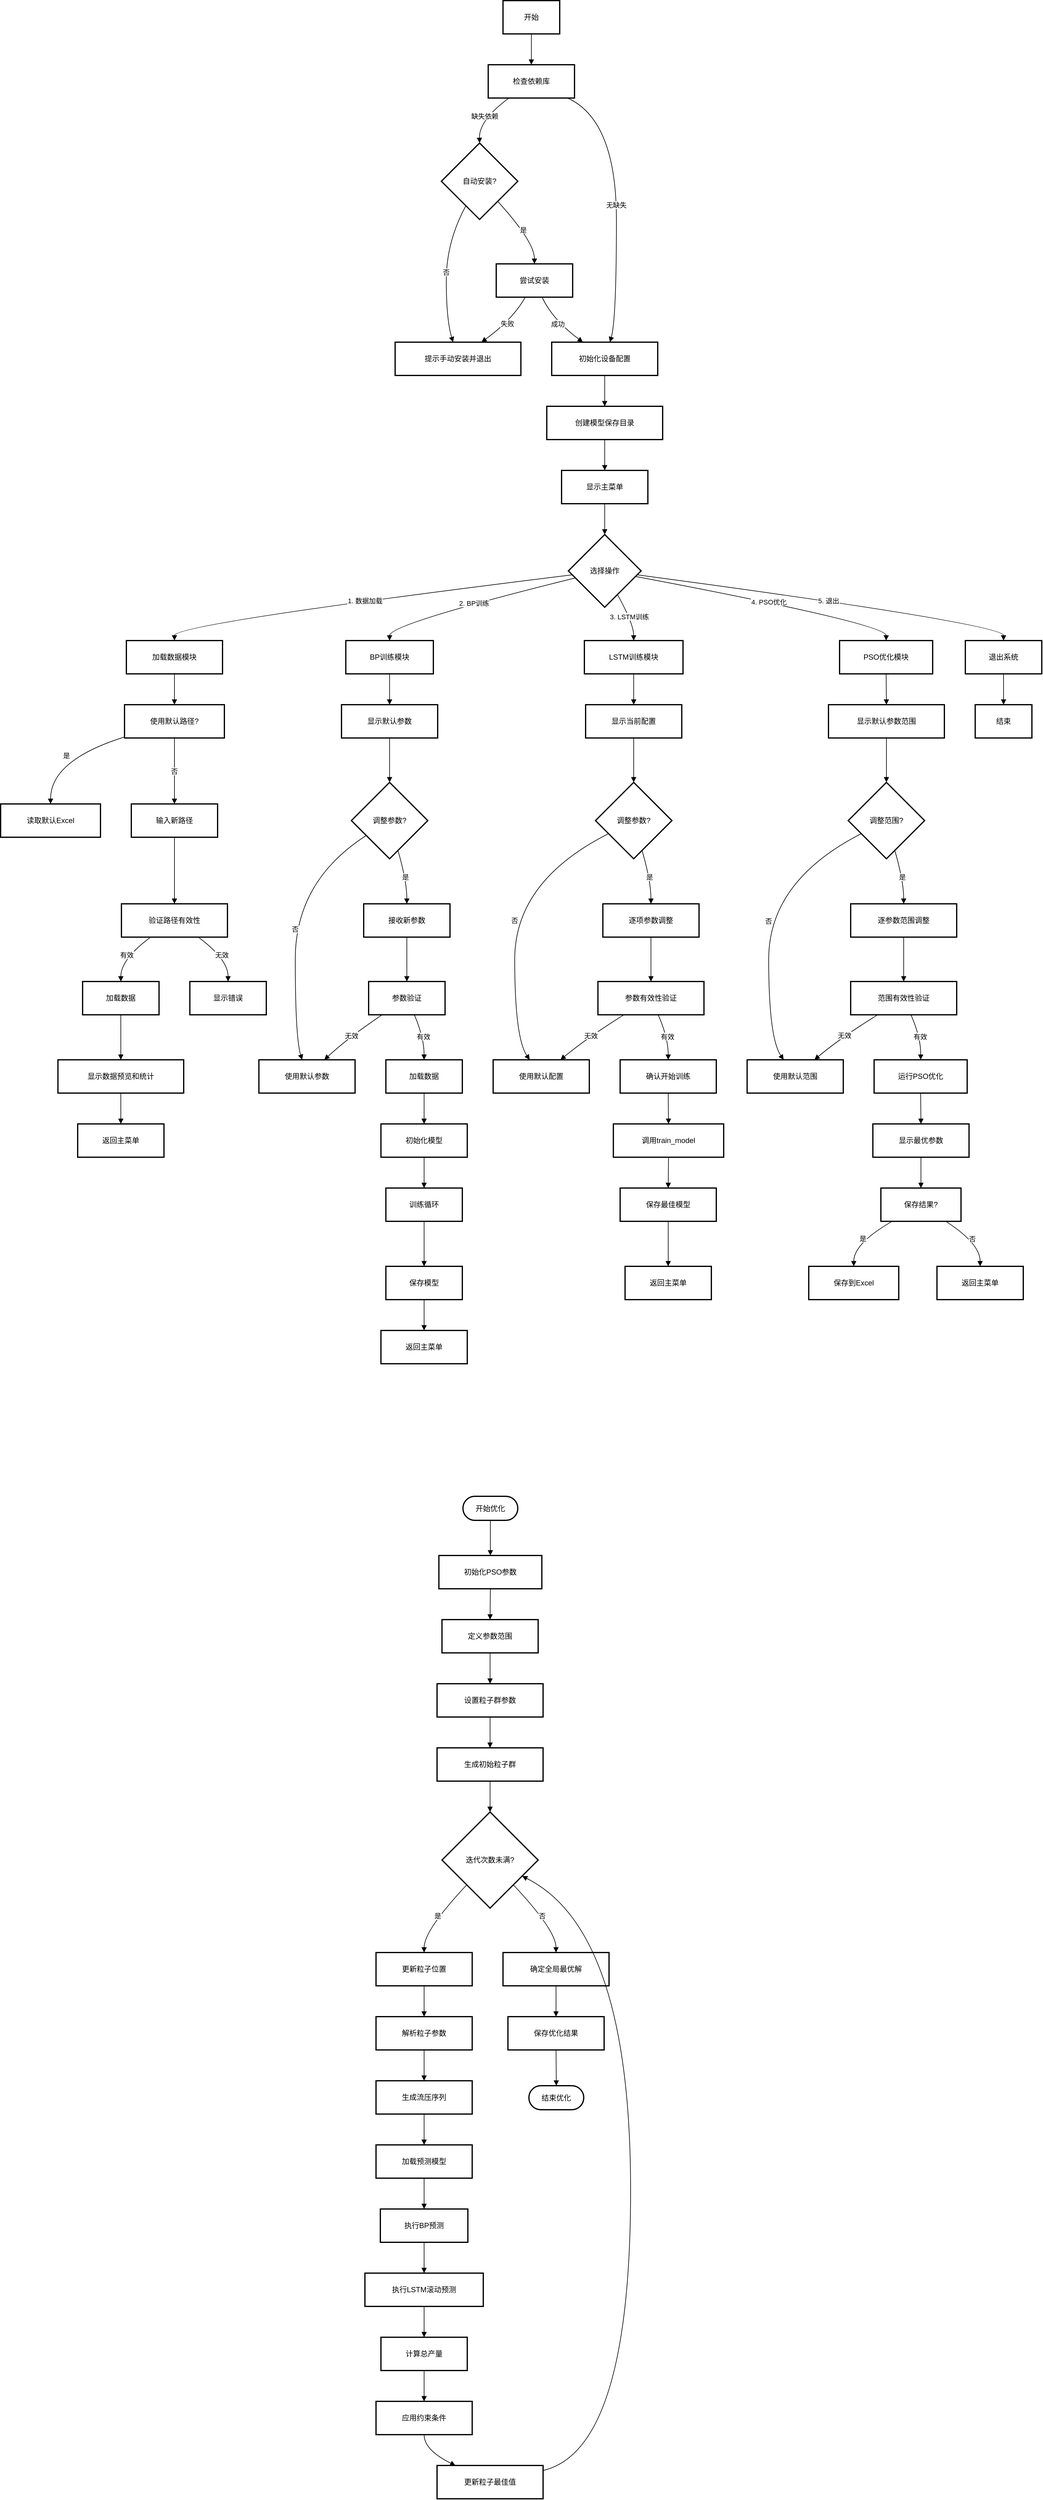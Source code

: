 <mxfile version="26.2.14">
  <diagram name="Page-1" id="OtciX9EST_gxZTKVZwVr">
    <mxGraphModel dx="2719" dy="1304" grid="1" gridSize="10" guides="1" tooltips="1" connect="1" arrows="1" fold="1" page="1" pageScale="1" pageWidth="827" pageHeight="1169" math="0" shadow="0">
      <root>
        <mxCell id="0" />
        <mxCell id="1" parent="0" />
        <mxCell id="njphzuGPGMFV0OTPNxyu-111" value="" style="group" parent="1" vertex="1" connectable="0">
          <mxGeometry x="-431" y="40" width="1689" height="2211" as="geometry" />
        </mxCell>
        <mxCell id="njphzuGPGMFV0OTPNxyu-3" value="开始" style="whiteSpace=wrap;strokeWidth=2;" parent="njphzuGPGMFV0OTPNxyu-111" vertex="1">
          <mxGeometry x="815" width="92" height="54" as="geometry" />
        </mxCell>
        <mxCell id="njphzuGPGMFV0OTPNxyu-4" value="检查依赖库" style="whiteSpace=wrap;strokeWidth=2;" parent="njphzuGPGMFV0OTPNxyu-111" vertex="1">
          <mxGeometry x="791" y="104" width="140" height="54" as="geometry" />
        </mxCell>
        <mxCell id="njphzuGPGMFV0OTPNxyu-5" value="自动安装?" style="rhombus;strokeWidth=2;whiteSpace=wrap;" parent="njphzuGPGMFV0OTPNxyu-111" vertex="1">
          <mxGeometry x="715" y="231" width="124" height="124" as="geometry" />
        </mxCell>
        <mxCell id="njphzuGPGMFV0OTPNxyu-6" value="尝试安装" style="whiteSpace=wrap;strokeWidth=2;" parent="njphzuGPGMFV0OTPNxyu-111" vertex="1">
          <mxGeometry x="804" y="427" width="124" height="54" as="geometry" />
        </mxCell>
        <mxCell id="njphzuGPGMFV0OTPNxyu-7" value="提示手动安装并退出" style="whiteSpace=wrap;strokeWidth=2;" parent="njphzuGPGMFV0OTPNxyu-111" vertex="1">
          <mxGeometry x="640" y="554" width="204" height="54" as="geometry" />
        </mxCell>
        <mxCell id="njphzuGPGMFV0OTPNxyu-8" value="初始化设备配置" style="whiteSpace=wrap;strokeWidth=2;" parent="njphzuGPGMFV0OTPNxyu-111" vertex="1">
          <mxGeometry x="894" y="554" width="172" height="54" as="geometry" />
        </mxCell>
        <mxCell id="njphzuGPGMFV0OTPNxyu-9" value="创建模型保存目录" style="whiteSpace=wrap;strokeWidth=2;" parent="njphzuGPGMFV0OTPNxyu-111" vertex="1">
          <mxGeometry x="886" y="658" width="188" height="54" as="geometry" />
        </mxCell>
        <mxCell id="njphzuGPGMFV0OTPNxyu-10" value="显示主菜单" style="whiteSpace=wrap;strokeWidth=2;" parent="njphzuGPGMFV0OTPNxyu-111" vertex="1">
          <mxGeometry x="910" y="762" width="140" height="54" as="geometry" />
        </mxCell>
        <mxCell id="njphzuGPGMFV0OTPNxyu-11" value="选择操作" style="rhombus;strokeWidth=2;whiteSpace=wrap;" parent="njphzuGPGMFV0OTPNxyu-111" vertex="1">
          <mxGeometry x="921" y="866" width="118" height="118" as="geometry" />
        </mxCell>
        <mxCell id="njphzuGPGMFV0OTPNxyu-12" value="加载数据模块" style="whiteSpace=wrap;strokeWidth=2;" parent="njphzuGPGMFV0OTPNxyu-111" vertex="1">
          <mxGeometry x="204" y="1038" width="156" height="54" as="geometry" />
        </mxCell>
        <mxCell id="njphzuGPGMFV0OTPNxyu-13" value="使用默认路径?" style="whiteSpace=wrap;strokeWidth=2;" parent="njphzuGPGMFV0OTPNxyu-111" vertex="1">
          <mxGeometry x="201" y="1142" width="162" height="54" as="geometry" />
        </mxCell>
        <mxCell id="njphzuGPGMFV0OTPNxyu-14" value="读取默认Excel" style="whiteSpace=wrap;strokeWidth=2;" parent="njphzuGPGMFV0OTPNxyu-111" vertex="1">
          <mxGeometry y="1303" width="162" height="54" as="geometry" />
        </mxCell>
        <mxCell id="njphzuGPGMFV0OTPNxyu-15" value="输入新路径" style="whiteSpace=wrap;strokeWidth=2;" parent="njphzuGPGMFV0OTPNxyu-111" vertex="1">
          <mxGeometry x="212" y="1303" width="140" height="54" as="geometry" />
        </mxCell>
        <mxCell id="njphzuGPGMFV0OTPNxyu-16" value="验证路径有效性" style="whiteSpace=wrap;strokeWidth=2;" parent="njphzuGPGMFV0OTPNxyu-111" vertex="1">
          <mxGeometry x="196" y="1465" width="172" height="54" as="geometry" />
        </mxCell>
        <mxCell id="njphzuGPGMFV0OTPNxyu-17" value="加载数据" style="whiteSpace=wrap;strokeWidth=2;" parent="njphzuGPGMFV0OTPNxyu-111" vertex="1">
          <mxGeometry x="133" y="1591" width="124" height="54" as="geometry" />
        </mxCell>
        <mxCell id="njphzuGPGMFV0OTPNxyu-18" value="显示错误" style="whiteSpace=wrap;strokeWidth=2;" parent="njphzuGPGMFV0OTPNxyu-111" vertex="1">
          <mxGeometry x="307" y="1591" width="124" height="54" as="geometry" />
        </mxCell>
        <mxCell id="njphzuGPGMFV0OTPNxyu-19" value="显示数据预览和统计" style="whiteSpace=wrap;strokeWidth=2;" parent="njphzuGPGMFV0OTPNxyu-111" vertex="1">
          <mxGeometry x="93" y="1718" width="204" height="54" as="geometry" />
        </mxCell>
        <mxCell id="njphzuGPGMFV0OTPNxyu-20" value="返回主菜单" style="whiteSpace=wrap;strokeWidth=2;" parent="njphzuGPGMFV0OTPNxyu-111" vertex="1">
          <mxGeometry x="125" y="1822" width="140" height="54" as="geometry" />
        </mxCell>
        <mxCell id="njphzuGPGMFV0OTPNxyu-21" value="BP训练模块" style="whiteSpace=wrap;strokeWidth=2;" parent="njphzuGPGMFV0OTPNxyu-111" vertex="1">
          <mxGeometry x="560" y="1038" width="142" height="54" as="geometry" />
        </mxCell>
        <mxCell id="njphzuGPGMFV0OTPNxyu-22" value="显示默认参数" style="whiteSpace=wrap;strokeWidth=2;" parent="njphzuGPGMFV0OTPNxyu-111" vertex="1">
          <mxGeometry x="553" y="1142" width="156" height="54" as="geometry" />
        </mxCell>
        <mxCell id="njphzuGPGMFV0OTPNxyu-23" value="调整参数?" style="rhombus;strokeWidth=2;whiteSpace=wrap;" parent="njphzuGPGMFV0OTPNxyu-111" vertex="1">
          <mxGeometry x="569" y="1268" width="124" height="124" as="geometry" />
        </mxCell>
        <mxCell id="njphzuGPGMFV0OTPNxyu-24" value="接收新参数" style="whiteSpace=wrap;strokeWidth=2;" parent="njphzuGPGMFV0OTPNxyu-111" vertex="1">
          <mxGeometry x="589" y="1465" width="140" height="54" as="geometry" />
        </mxCell>
        <mxCell id="njphzuGPGMFV0OTPNxyu-25" value="使用默认参数" style="whiteSpace=wrap;strokeWidth=2;" parent="njphzuGPGMFV0OTPNxyu-111" vertex="1">
          <mxGeometry x="419" y="1718" width="156" height="54" as="geometry" />
        </mxCell>
        <mxCell id="njphzuGPGMFV0OTPNxyu-26" value="参数验证" style="whiteSpace=wrap;strokeWidth=2;" parent="njphzuGPGMFV0OTPNxyu-111" vertex="1">
          <mxGeometry x="597" y="1591" width="124" height="54" as="geometry" />
        </mxCell>
        <mxCell id="njphzuGPGMFV0OTPNxyu-27" value="加载数据" style="whiteSpace=wrap;strokeWidth=2;" parent="njphzuGPGMFV0OTPNxyu-111" vertex="1">
          <mxGeometry x="625" y="1718" width="124" height="54" as="geometry" />
        </mxCell>
        <mxCell id="njphzuGPGMFV0OTPNxyu-28" value="初始化模型" style="whiteSpace=wrap;strokeWidth=2;" parent="njphzuGPGMFV0OTPNxyu-111" vertex="1">
          <mxGeometry x="617" y="1822" width="140" height="54" as="geometry" />
        </mxCell>
        <mxCell id="njphzuGPGMFV0OTPNxyu-29" value="训练循环" style="whiteSpace=wrap;strokeWidth=2;" parent="njphzuGPGMFV0OTPNxyu-111" vertex="1">
          <mxGeometry x="625" y="1926" width="124" height="54" as="geometry" />
        </mxCell>
        <mxCell id="njphzuGPGMFV0OTPNxyu-30" value="保存模型" style="whiteSpace=wrap;strokeWidth=2;" parent="njphzuGPGMFV0OTPNxyu-111" vertex="1">
          <mxGeometry x="625" y="2053" width="124" height="54" as="geometry" />
        </mxCell>
        <mxCell id="njphzuGPGMFV0OTPNxyu-31" value="返回主菜单" style="whiteSpace=wrap;strokeWidth=2;" parent="njphzuGPGMFV0OTPNxyu-111" vertex="1">
          <mxGeometry x="617" y="2157" width="140" height="54" as="geometry" />
        </mxCell>
        <mxCell id="njphzuGPGMFV0OTPNxyu-32" value="LSTM训练模块" style="whiteSpace=wrap;strokeWidth=2;" parent="njphzuGPGMFV0OTPNxyu-111" vertex="1">
          <mxGeometry x="947" y="1038" width="160" height="54" as="geometry" />
        </mxCell>
        <mxCell id="njphzuGPGMFV0OTPNxyu-33" value="显示当前配置" style="whiteSpace=wrap;strokeWidth=2;" parent="njphzuGPGMFV0OTPNxyu-111" vertex="1">
          <mxGeometry x="949" y="1142" width="156" height="54" as="geometry" />
        </mxCell>
        <mxCell id="njphzuGPGMFV0OTPNxyu-34" value="调整参数?" style="rhombus;strokeWidth=2;whiteSpace=wrap;" parent="njphzuGPGMFV0OTPNxyu-111" vertex="1">
          <mxGeometry x="965" y="1268" width="124" height="124" as="geometry" />
        </mxCell>
        <mxCell id="njphzuGPGMFV0OTPNxyu-35" value="逐项参数调整" style="whiteSpace=wrap;strokeWidth=2;" parent="njphzuGPGMFV0OTPNxyu-111" vertex="1">
          <mxGeometry x="977" y="1465" width="156" height="54" as="geometry" />
        </mxCell>
        <mxCell id="njphzuGPGMFV0OTPNxyu-36" value="使用默认配置" style="whiteSpace=wrap;strokeWidth=2;" parent="njphzuGPGMFV0OTPNxyu-111" vertex="1">
          <mxGeometry x="799" y="1718" width="156" height="54" as="geometry" />
        </mxCell>
        <mxCell id="njphzuGPGMFV0OTPNxyu-37" value="参数有效性验证" style="whiteSpace=wrap;strokeWidth=2;" parent="njphzuGPGMFV0OTPNxyu-111" vertex="1">
          <mxGeometry x="969" y="1591" width="172" height="54" as="geometry" />
        </mxCell>
        <mxCell id="njphzuGPGMFV0OTPNxyu-38" value="确认开始训练" style="whiteSpace=wrap;strokeWidth=2;" parent="njphzuGPGMFV0OTPNxyu-111" vertex="1">
          <mxGeometry x="1005" y="1718" width="156" height="54" as="geometry" />
        </mxCell>
        <mxCell id="njphzuGPGMFV0OTPNxyu-39" value="调用train_model" style="whiteSpace=wrap;strokeWidth=2;" parent="njphzuGPGMFV0OTPNxyu-111" vertex="1">
          <mxGeometry x="994" y="1822" width="179" height="54" as="geometry" />
        </mxCell>
        <mxCell id="njphzuGPGMFV0OTPNxyu-40" value="保存最佳模型" style="whiteSpace=wrap;strokeWidth=2;" parent="njphzuGPGMFV0OTPNxyu-111" vertex="1">
          <mxGeometry x="1005" y="1926" width="156" height="54" as="geometry" />
        </mxCell>
        <mxCell id="njphzuGPGMFV0OTPNxyu-41" value="返回主菜单" style="whiteSpace=wrap;strokeWidth=2;" parent="njphzuGPGMFV0OTPNxyu-111" vertex="1">
          <mxGeometry x="1013" y="2053" width="140" height="54" as="geometry" />
        </mxCell>
        <mxCell id="njphzuGPGMFV0OTPNxyu-42" value="PSO优化模块" style="whiteSpace=wrap;strokeWidth=2;" parent="njphzuGPGMFV0OTPNxyu-111" vertex="1">
          <mxGeometry x="1361" y="1038" width="151" height="54" as="geometry" />
        </mxCell>
        <mxCell id="njphzuGPGMFV0OTPNxyu-43" value="显示默认参数范围" style="whiteSpace=wrap;strokeWidth=2;" parent="njphzuGPGMFV0OTPNxyu-111" vertex="1">
          <mxGeometry x="1343" y="1142" width="188" height="54" as="geometry" />
        </mxCell>
        <mxCell id="njphzuGPGMFV0OTPNxyu-44" value="调整范围?" style="rhombus;strokeWidth=2;whiteSpace=wrap;" parent="njphzuGPGMFV0OTPNxyu-111" vertex="1">
          <mxGeometry x="1375" y="1268" width="124" height="124" as="geometry" />
        </mxCell>
        <mxCell id="njphzuGPGMFV0OTPNxyu-45" value="逐参数范围调整" style="whiteSpace=wrap;strokeWidth=2;" parent="njphzuGPGMFV0OTPNxyu-111" vertex="1">
          <mxGeometry x="1379" y="1465" width="172" height="54" as="geometry" />
        </mxCell>
        <mxCell id="njphzuGPGMFV0OTPNxyu-46" value="使用默认范围" style="whiteSpace=wrap;strokeWidth=2;" parent="njphzuGPGMFV0OTPNxyu-111" vertex="1">
          <mxGeometry x="1211" y="1718" width="156" height="54" as="geometry" />
        </mxCell>
        <mxCell id="njphzuGPGMFV0OTPNxyu-47" value="范围有效性验证" style="whiteSpace=wrap;strokeWidth=2;" parent="njphzuGPGMFV0OTPNxyu-111" vertex="1">
          <mxGeometry x="1379" y="1591" width="172" height="54" as="geometry" />
        </mxCell>
        <mxCell id="njphzuGPGMFV0OTPNxyu-48" value="运行PSO优化" style="whiteSpace=wrap;strokeWidth=2;" parent="njphzuGPGMFV0OTPNxyu-111" vertex="1">
          <mxGeometry x="1417" y="1718" width="151" height="54" as="geometry" />
        </mxCell>
        <mxCell id="njphzuGPGMFV0OTPNxyu-49" value="显示最优参数" style="whiteSpace=wrap;strokeWidth=2;" parent="njphzuGPGMFV0OTPNxyu-111" vertex="1">
          <mxGeometry x="1415" y="1822" width="156" height="54" as="geometry" />
        </mxCell>
        <mxCell id="njphzuGPGMFV0OTPNxyu-50" value="保存结果?" style="whiteSpace=wrap;strokeWidth=2;" parent="njphzuGPGMFV0OTPNxyu-111" vertex="1">
          <mxGeometry x="1428" y="1926" width="130" height="54" as="geometry" />
        </mxCell>
        <mxCell id="njphzuGPGMFV0OTPNxyu-51" value="保存到Excel" style="whiteSpace=wrap;strokeWidth=2;" parent="njphzuGPGMFV0OTPNxyu-111" vertex="1">
          <mxGeometry x="1311" y="2053" width="146" height="54" as="geometry" />
        </mxCell>
        <mxCell id="njphzuGPGMFV0OTPNxyu-52" value="返回主菜单" style="whiteSpace=wrap;strokeWidth=2;" parent="njphzuGPGMFV0OTPNxyu-111" vertex="1">
          <mxGeometry x="1519" y="2053" width="140" height="54" as="geometry" />
        </mxCell>
        <mxCell id="njphzuGPGMFV0OTPNxyu-53" value="退出系统" style="whiteSpace=wrap;strokeWidth=2;" parent="njphzuGPGMFV0OTPNxyu-111" vertex="1">
          <mxGeometry x="1565" y="1038" width="124" height="54" as="geometry" />
        </mxCell>
        <mxCell id="njphzuGPGMFV0OTPNxyu-54" value="结束" style="whiteSpace=wrap;strokeWidth=2;" parent="njphzuGPGMFV0OTPNxyu-111" vertex="1">
          <mxGeometry x="1581" y="1142" width="92" height="54" as="geometry" />
        </mxCell>
        <mxCell id="njphzuGPGMFV0OTPNxyu-55" value="" style="curved=1;startArrow=none;endArrow=block;exitX=0.5;exitY=1;entryX=0.5;entryY=0;rounded=0;" parent="njphzuGPGMFV0OTPNxyu-111" source="njphzuGPGMFV0OTPNxyu-3" target="njphzuGPGMFV0OTPNxyu-4" edge="1">
          <mxGeometry relative="1" as="geometry">
            <Array as="points" />
          </mxGeometry>
        </mxCell>
        <mxCell id="njphzuGPGMFV0OTPNxyu-56" value="缺失依赖" style="curved=1;startArrow=none;endArrow=block;exitX=0.24;exitY=1;entryX=0.5;entryY=0;rounded=0;" parent="njphzuGPGMFV0OTPNxyu-111" source="njphzuGPGMFV0OTPNxyu-4" target="njphzuGPGMFV0OTPNxyu-5" edge="1">
          <mxGeometry relative="1" as="geometry">
            <Array as="points">
              <mxPoint x="776" y="194" />
            </Array>
          </mxGeometry>
        </mxCell>
        <mxCell id="njphzuGPGMFV0OTPNxyu-57" value="是" style="curved=1;startArrow=none;endArrow=block;exitX=0.95;exitY=1;entryX=0.5;entryY=0;rounded=0;" parent="njphzuGPGMFV0OTPNxyu-111" source="njphzuGPGMFV0OTPNxyu-5" target="njphzuGPGMFV0OTPNxyu-6" edge="1">
          <mxGeometry relative="1" as="geometry">
            <Array as="points">
              <mxPoint x="866" y="391" />
            </Array>
          </mxGeometry>
        </mxCell>
        <mxCell id="njphzuGPGMFV0OTPNxyu-58" value="否" style="curved=1;startArrow=none;endArrow=block;exitX=0.22;exitY=1;entryX=0.46;entryY=-0.01;rounded=0;" parent="njphzuGPGMFV0OTPNxyu-111" source="njphzuGPGMFV0OTPNxyu-5" target="njphzuGPGMFV0OTPNxyu-7" edge="1">
          <mxGeometry relative="1" as="geometry">
            <Array as="points">
              <mxPoint x="723" y="391" />
              <mxPoint x="723" y="517" />
            </Array>
          </mxGeometry>
        </mxCell>
        <mxCell id="njphzuGPGMFV0OTPNxyu-59" value="成功" style="curved=1;startArrow=none;endArrow=block;exitX=0.6;exitY=1;entryX=0.29;entryY=-0.01;rounded=0;" parent="njphzuGPGMFV0OTPNxyu-111" source="njphzuGPGMFV0OTPNxyu-6" target="njphzuGPGMFV0OTPNxyu-8" edge="1">
          <mxGeometry relative="1" as="geometry">
            <Array as="points">
              <mxPoint x="895" y="517" />
            </Array>
          </mxGeometry>
        </mxCell>
        <mxCell id="njphzuGPGMFV0OTPNxyu-60" value="失败" style="curved=1;startArrow=none;endArrow=block;exitX=0.38;exitY=1;entryX=0.69;entryY=-0.01;rounded=0;" parent="njphzuGPGMFV0OTPNxyu-111" source="njphzuGPGMFV0OTPNxyu-6" target="njphzuGPGMFV0OTPNxyu-7" edge="1">
          <mxGeometry relative="1" as="geometry">
            <Array as="points">
              <mxPoint x="831" y="517" />
            </Array>
          </mxGeometry>
        </mxCell>
        <mxCell id="njphzuGPGMFV0OTPNxyu-61" value="无缺失" style="curved=1;startArrow=none;endArrow=block;exitX=0.92;exitY=1;entryX=0.55;entryY=-0.01;rounded=0;" parent="njphzuGPGMFV0OTPNxyu-111" source="njphzuGPGMFV0OTPNxyu-4" target="njphzuGPGMFV0OTPNxyu-8" edge="1">
          <mxGeometry relative="1" as="geometry">
            <Array as="points">
              <mxPoint x="999" y="194" />
              <mxPoint x="999" y="517" />
            </Array>
          </mxGeometry>
        </mxCell>
        <mxCell id="njphzuGPGMFV0OTPNxyu-62" value="" style="curved=1;startArrow=none;endArrow=block;exitX=0.5;exitY=0.99;entryX=0.5;entryY=-0.01;rounded=0;" parent="njphzuGPGMFV0OTPNxyu-111" source="njphzuGPGMFV0OTPNxyu-8" target="njphzuGPGMFV0OTPNxyu-9" edge="1">
          <mxGeometry relative="1" as="geometry">
            <Array as="points" />
          </mxGeometry>
        </mxCell>
        <mxCell id="njphzuGPGMFV0OTPNxyu-63" value="" style="curved=1;startArrow=none;endArrow=block;exitX=0.5;exitY=0.99;entryX=0.5;entryY=-0.01;rounded=0;" parent="njphzuGPGMFV0OTPNxyu-111" source="njphzuGPGMFV0OTPNxyu-9" target="njphzuGPGMFV0OTPNxyu-10" edge="1">
          <mxGeometry relative="1" as="geometry">
            <Array as="points" />
          </mxGeometry>
        </mxCell>
        <mxCell id="njphzuGPGMFV0OTPNxyu-64" value="" style="curved=1;startArrow=none;endArrow=block;exitX=0.5;exitY=0.99;entryX=0.5;entryY=0;rounded=0;" parent="njphzuGPGMFV0OTPNxyu-111" source="njphzuGPGMFV0OTPNxyu-10" target="njphzuGPGMFV0OTPNxyu-11" edge="1">
          <mxGeometry relative="1" as="geometry">
            <Array as="points" />
          </mxGeometry>
        </mxCell>
        <mxCell id="njphzuGPGMFV0OTPNxyu-65" value="1. 数据加载" style="curved=1;startArrow=none;endArrow=block;exitX=0;exitY=0.56;entryX=0.5;entryY=-0.01;rounded=0;" parent="njphzuGPGMFV0OTPNxyu-111" source="njphzuGPGMFV0OTPNxyu-11" target="njphzuGPGMFV0OTPNxyu-12" edge="1">
          <mxGeometry relative="1" as="geometry">
            <Array as="points">
              <mxPoint x="282" y="1011" />
            </Array>
          </mxGeometry>
        </mxCell>
        <mxCell id="njphzuGPGMFV0OTPNxyu-66" value="" style="curved=1;startArrow=none;endArrow=block;exitX=0.5;exitY=0.99;entryX=0.5;entryY=-0.01;rounded=0;" parent="njphzuGPGMFV0OTPNxyu-111" source="njphzuGPGMFV0OTPNxyu-12" target="njphzuGPGMFV0OTPNxyu-13" edge="1">
          <mxGeometry relative="1" as="geometry">
            <Array as="points" />
          </mxGeometry>
        </mxCell>
        <mxCell id="njphzuGPGMFV0OTPNxyu-67" value="是" style="curved=1;startArrow=none;endArrow=block;exitX=0;exitY=0.97;entryX=0.5;entryY=0;rounded=0;" parent="njphzuGPGMFV0OTPNxyu-111" source="njphzuGPGMFV0OTPNxyu-13" target="njphzuGPGMFV0OTPNxyu-14" edge="1">
          <mxGeometry relative="1" as="geometry">
            <Array as="points">
              <mxPoint x="81" y="1232" />
            </Array>
          </mxGeometry>
        </mxCell>
        <mxCell id="njphzuGPGMFV0OTPNxyu-68" value="否" style="curved=1;startArrow=none;endArrow=block;exitX=0.5;exitY=0.99;entryX=0.5;entryY=0;rounded=0;" parent="njphzuGPGMFV0OTPNxyu-111" source="njphzuGPGMFV0OTPNxyu-13" target="njphzuGPGMFV0OTPNxyu-15" edge="1">
          <mxGeometry relative="1" as="geometry">
            <Array as="points" />
          </mxGeometry>
        </mxCell>
        <mxCell id="njphzuGPGMFV0OTPNxyu-69" value="" style="curved=1;startArrow=none;endArrow=block;exitX=0.5;exitY=1;entryX=0.5;entryY=-0.01;rounded=0;" parent="njphzuGPGMFV0OTPNxyu-111" source="njphzuGPGMFV0OTPNxyu-15" target="njphzuGPGMFV0OTPNxyu-16" edge="1">
          <mxGeometry relative="1" as="geometry">
            <Array as="points" />
          </mxGeometry>
        </mxCell>
        <mxCell id="njphzuGPGMFV0OTPNxyu-70" value="有效" style="curved=1;startArrow=none;endArrow=block;exitX=0.28;exitY=0.99;entryX=0.5;entryY=0.01;rounded=0;" parent="njphzuGPGMFV0OTPNxyu-111" source="njphzuGPGMFV0OTPNxyu-16" target="njphzuGPGMFV0OTPNxyu-17" edge="1">
          <mxGeometry relative="1" as="geometry">
            <Array as="points">
              <mxPoint x="195" y="1555" />
            </Array>
          </mxGeometry>
        </mxCell>
        <mxCell id="njphzuGPGMFV0OTPNxyu-71" value="无效" style="curved=1;startArrow=none;endArrow=block;exitX=0.72;exitY=0.99;entryX=0.5;entryY=0.01;rounded=0;" parent="njphzuGPGMFV0OTPNxyu-111" source="njphzuGPGMFV0OTPNxyu-16" target="njphzuGPGMFV0OTPNxyu-18" edge="1">
          <mxGeometry relative="1" as="geometry">
            <Array as="points">
              <mxPoint x="369" y="1555" />
            </Array>
          </mxGeometry>
        </mxCell>
        <mxCell id="njphzuGPGMFV0OTPNxyu-72" value="" style="curved=1;startArrow=none;endArrow=block;exitX=0.5;exitY=1.01;entryX=0.5;entryY=0;rounded=0;" parent="njphzuGPGMFV0OTPNxyu-111" source="njphzuGPGMFV0OTPNxyu-17" target="njphzuGPGMFV0OTPNxyu-19" edge="1">
          <mxGeometry relative="1" as="geometry">
            <Array as="points" />
          </mxGeometry>
        </mxCell>
        <mxCell id="njphzuGPGMFV0OTPNxyu-73" value="" style="curved=1;startArrow=none;endArrow=block;exitX=0.5;exitY=1;entryX=0.5;entryY=0;rounded=0;" parent="njphzuGPGMFV0OTPNxyu-111" source="njphzuGPGMFV0OTPNxyu-19" target="njphzuGPGMFV0OTPNxyu-20" edge="1">
          <mxGeometry relative="1" as="geometry">
            <Array as="points" />
          </mxGeometry>
        </mxCell>
        <mxCell id="njphzuGPGMFV0OTPNxyu-74" value="2. BP训练" style="curved=1;startArrow=none;endArrow=block;exitX=0;exitY=0.62;entryX=0.5;entryY=-0.01;rounded=0;" parent="njphzuGPGMFV0OTPNxyu-111" source="njphzuGPGMFV0OTPNxyu-11" target="njphzuGPGMFV0OTPNxyu-21" edge="1">
          <mxGeometry relative="1" as="geometry">
            <Array as="points">
              <mxPoint x="631" y="1011" />
            </Array>
          </mxGeometry>
        </mxCell>
        <mxCell id="njphzuGPGMFV0OTPNxyu-75" value="" style="curved=1;startArrow=none;endArrow=block;exitX=0.5;exitY=0.99;entryX=0.5;entryY=-0.01;rounded=0;" parent="njphzuGPGMFV0OTPNxyu-111" source="njphzuGPGMFV0OTPNxyu-21" target="njphzuGPGMFV0OTPNxyu-22" edge="1">
          <mxGeometry relative="1" as="geometry">
            <Array as="points" />
          </mxGeometry>
        </mxCell>
        <mxCell id="njphzuGPGMFV0OTPNxyu-76" value="" style="curved=1;startArrow=none;endArrow=block;exitX=0.5;exitY=0.99;entryX=0.5;entryY=0;rounded=0;" parent="njphzuGPGMFV0OTPNxyu-111" source="njphzuGPGMFV0OTPNxyu-22" target="njphzuGPGMFV0OTPNxyu-23" edge="1">
          <mxGeometry relative="1" as="geometry">
            <Array as="points" />
          </mxGeometry>
        </mxCell>
        <mxCell id="njphzuGPGMFV0OTPNxyu-77" value="是" style="curved=1;startArrow=none;endArrow=block;exitX=0.64;exitY=1;entryX=0.5;entryY=-0.01;rounded=0;" parent="njphzuGPGMFV0OTPNxyu-111" source="njphzuGPGMFV0OTPNxyu-23" target="njphzuGPGMFV0OTPNxyu-24" edge="1">
          <mxGeometry relative="1" as="geometry">
            <Array as="points">
              <mxPoint x="659" y="1428" />
            </Array>
          </mxGeometry>
        </mxCell>
        <mxCell id="njphzuGPGMFV0OTPNxyu-78" value="否" style="curved=1;startArrow=none;endArrow=block;exitX=0;exitY=0.82;entryX=0.45;entryY=0;rounded=0;" parent="njphzuGPGMFV0OTPNxyu-111" source="njphzuGPGMFV0OTPNxyu-23" target="njphzuGPGMFV0OTPNxyu-25" edge="1">
          <mxGeometry relative="1" as="geometry">
            <Array as="points">
              <mxPoint x="478" y="1428" />
              <mxPoint x="478" y="1682" />
            </Array>
          </mxGeometry>
        </mxCell>
        <mxCell id="njphzuGPGMFV0OTPNxyu-79" value="" style="curved=1;startArrow=none;endArrow=block;exitX=0.5;exitY=0.99;entryX=0.5;entryY=0.01;rounded=0;" parent="njphzuGPGMFV0OTPNxyu-111" source="njphzuGPGMFV0OTPNxyu-24" target="njphzuGPGMFV0OTPNxyu-26" edge="1">
          <mxGeometry relative="1" as="geometry">
            <Array as="points" />
          </mxGeometry>
        </mxCell>
        <mxCell id="njphzuGPGMFV0OTPNxyu-80" value="有效" style="curved=1;startArrow=none;endArrow=block;exitX=0.6;exitY=1.01;entryX=0.5;entryY=0;rounded=0;" parent="njphzuGPGMFV0OTPNxyu-111" source="njphzuGPGMFV0OTPNxyu-26" target="njphzuGPGMFV0OTPNxyu-27" edge="1">
          <mxGeometry relative="1" as="geometry">
            <Array as="points">
              <mxPoint x="687" y="1682" />
            </Array>
          </mxGeometry>
        </mxCell>
        <mxCell id="njphzuGPGMFV0OTPNxyu-81" value="无效" style="curved=1;startArrow=none;endArrow=block;exitX=0.17;exitY=1.01;entryX=0.68;entryY=0;rounded=0;" parent="njphzuGPGMFV0OTPNxyu-111" source="njphzuGPGMFV0OTPNxyu-26" target="njphzuGPGMFV0OTPNxyu-25" edge="1">
          <mxGeometry relative="1" as="geometry">
            <Array as="points">
              <mxPoint x="564" y="1682" />
            </Array>
          </mxGeometry>
        </mxCell>
        <mxCell id="njphzuGPGMFV0OTPNxyu-82" value="" style="curved=1;startArrow=none;endArrow=block;exitX=0.5;exitY=1;entryX=0.5;entryY=0;rounded=0;" parent="njphzuGPGMFV0OTPNxyu-111" source="njphzuGPGMFV0OTPNxyu-27" target="njphzuGPGMFV0OTPNxyu-28" edge="1">
          <mxGeometry relative="1" as="geometry">
            <Array as="points" />
          </mxGeometry>
        </mxCell>
        <mxCell id="njphzuGPGMFV0OTPNxyu-83" value="" style="curved=1;startArrow=none;endArrow=block;exitX=0.5;exitY=1;entryX=0.5;entryY=0;rounded=0;" parent="njphzuGPGMFV0OTPNxyu-111" source="njphzuGPGMFV0OTPNxyu-28" target="njphzuGPGMFV0OTPNxyu-29" edge="1">
          <mxGeometry relative="1" as="geometry">
            <Array as="points" />
          </mxGeometry>
        </mxCell>
        <mxCell id="njphzuGPGMFV0OTPNxyu-84" value="" style="curved=1;startArrow=none;endArrow=block;exitX=0.5;exitY=1;entryX=0.5;entryY=-0.01;rounded=0;" parent="njphzuGPGMFV0OTPNxyu-111" source="njphzuGPGMFV0OTPNxyu-29" target="njphzuGPGMFV0OTPNxyu-30" edge="1">
          <mxGeometry relative="1" as="geometry">
            <Array as="points" />
          </mxGeometry>
        </mxCell>
        <mxCell id="njphzuGPGMFV0OTPNxyu-85" value="" style="curved=1;startArrow=none;endArrow=block;exitX=0.5;exitY=0.99;entryX=0.5;entryY=-0.01;rounded=0;" parent="njphzuGPGMFV0OTPNxyu-111" source="njphzuGPGMFV0OTPNxyu-30" target="njphzuGPGMFV0OTPNxyu-31" edge="1">
          <mxGeometry relative="1" as="geometry">
            <Array as="points" />
          </mxGeometry>
        </mxCell>
        <mxCell id="njphzuGPGMFV0OTPNxyu-86" value="3. LSTM训练" style="curved=1;startArrow=none;endArrow=block;exitX=0.77;exitY=1;entryX=0.5;entryY=-0.01;rounded=0;" parent="njphzuGPGMFV0OTPNxyu-111" source="njphzuGPGMFV0OTPNxyu-11" target="njphzuGPGMFV0OTPNxyu-32" edge="1">
          <mxGeometry relative="1" as="geometry">
            <Array as="points">
              <mxPoint x="1027" y="1011" />
            </Array>
          </mxGeometry>
        </mxCell>
        <mxCell id="njphzuGPGMFV0OTPNxyu-87" value="" style="curved=1;startArrow=none;endArrow=block;exitX=0.5;exitY=0.99;entryX=0.5;entryY=-0.01;rounded=0;" parent="njphzuGPGMFV0OTPNxyu-111" source="njphzuGPGMFV0OTPNxyu-32" target="njphzuGPGMFV0OTPNxyu-33" edge="1">
          <mxGeometry relative="1" as="geometry">
            <Array as="points" />
          </mxGeometry>
        </mxCell>
        <mxCell id="njphzuGPGMFV0OTPNxyu-88" value="" style="curved=1;startArrow=none;endArrow=block;exitX=0.5;exitY=0.99;entryX=0.5;entryY=0;rounded=0;" parent="njphzuGPGMFV0OTPNxyu-111" source="njphzuGPGMFV0OTPNxyu-33" target="njphzuGPGMFV0OTPNxyu-34" edge="1">
          <mxGeometry relative="1" as="geometry">
            <Array as="points" />
          </mxGeometry>
        </mxCell>
        <mxCell id="njphzuGPGMFV0OTPNxyu-89" value="是" style="curved=1;startArrow=none;endArrow=block;exitX=0.64;exitY=1;entryX=0.5;entryY=-0.01;rounded=0;" parent="njphzuGPGMFV0OTPNxyu-111" source="njphzuGPGMFV0OTPNxyu-34" target="njphzuGPGMFV0OTPNxyu-35" edge="1">
          <mxGeometry relative="1" as="geometry">
            <Array as="points">
              <mxPoint x="1055" y="1428" />
            </Array>
          </mxGeometry>
        </mxCell>
        <mxCell id="njphzuGPGMFV0OTPNxyu-90" value="否" style="curved=1;startArrow=none;endArrow=block;exitX=0;exitY=0.76;entryX=0.38;entryY=0;rounded=0;" parent="njphzuGPGMFV0OTPNxyu-111" source="njphzuGPGMFV0OTPNxyu-34" target="njphzuGPGMFV0OTPNxyu-36" edge="1">
          <mxGeometry relative="1" as="geometry">
            <Array as="points">
              <mxPoint x="834" y="1428" />
              <mxPoint x="834" y="1682" />
            </Array>
          </mxGeometry>
        </mxCell>
        <mxCell id="njphzuGPGMFV0OTPNxyu-91" value="" style="curved=1;startArrow=none;endArrow=block;exitX=0.5;exitY=0.99;entryX=0.5;entryY=0.01;rounded=0;" parent="njphzuGPGMFV0OTPNxyu-111" source="njphzuGPGMFV0OTPNxyu-35" target="njphzuGPGMFV0OTPNxyu-37" edge="1">
          <mxGeometry relative="1" as="geometry">
            <Array as="points" />
          </mxGeometry>
        </mxCell>
        <mxCell id="njphzuGPGMFV0OTPNxyu-92" value="有效" style="curved=1;startArrow=none;endArrow=block;exitX=0.57;exitY=1.01;entryX=0.5;entryY=0;rounded=0;" parent="njphzuGPGMFV0OTPNxyu-111" source="njphzuGPGMFV0OTPNxyu-37" target="njphzuGPGMFV0OTPNxyu-38" edge="1">
          <mxGeometry relative="1" as="geometry">
            <Array as="points">
              <mxPoint x="1083" y="1682" />
            </Array>
          </mxGeometry>
        </mxCell>
        <mxCell id="njphzuGPGMFV0OTPNxyu-93" value="无效" style="curved=1;startArrow=none;endArrow=block;exitX=0.24;exitY=1.01;entryX=0.7;entryY=0;rounded=0;" parent="njphzuGPGMFV0OTPNxyu-111" source="njphzuGPGMFV0OTPNxyu-37" target="njphzuGPGMFV0OTPNxyu-36" edge="1">
          <mxGeometry relative="1" as="geometry">
            <Array as="points">
              <mxPoint x="952" y="1682" />
            </Array>
          </mxGeometry>
        </mxCell>
        <mxCell id="njphzuGPGMFV0OTPNxyu-94" value="" style="curved=1;startArrow=none;endArrow=block;exitX=0.5;exitY=1;entryX=0.5;entryY=0;rounded=0;" parent="njphzuGPGMFV0OTPNxyu-111" source="njphzuGPGMFV0OTPNxyu-38" target="njphzuGPGMFV0OTPNxyu-39" edge="1">
          <mxGeometry relative="1" as="geometry">
            <Array as="points" />
          </mxGeometry>
        </mxCell>
        <mxCell id="njphzuGPGMFV0OTPNxyu-95" value="" style="curved=1;startArrow=none;endArrow=block;exitX=0.5;exitY=1;entryX=0.5;entryY=0;rounded=0;" parent="njphzuGPGMFV0OTPNxyu-111" source="njphzuGPGMFV0OTPNxyu-39" target="njphzuGPGMFV0OTPNxyu-40" edge="1">
          <mxGeometry relative="1" as="geometry">
            <Array as="points" />
          </mxGeometry>
        </mxCell>
        <mxCell id="njphzuGPGMFV0OTPNxyu-96" value="" style="curved=1;startArrow=none;endArrow=block;exitX=0.5;exitY=1;entryX=0.5;entryY=-0.01;rounded=0;" parent="njphzuGPGMFV0OTPNxyu-111" source="njphzuGPGMFV0OTPNxyu-40" target="njphzuGPGMFV0OTPNxyu-41" edge="1">
          <mxGeometry relative="1" as="geometry">
            <Array as="points" />
          </mxGeometry>
        </mxCell>
        <mxCell id="njphzuGPGMFV0OTPNxyu-97" value="4. PSO优化" style="curved=1;startArrow=none;endArrow=block;exitX=1;exitY=0.59;entryX=0.5;entryY=-0.01;rounded=0;" parent="njphzuGPGMFV0OTPNxyu-111" source="njphzuGPGMFV0OTPNxyu-11" target="njphzuGPGMFV0OTPNxyu-42" edge="1">
          <mxGeometry relative="1" as="geometry">
            <Array as="points">
              <mxPoint x="1437" y="1011" />
            </Array>
          </mxGeometry>
        </mxCell>
        <mxCell id="njphzuGPGMFV0OTPNxyu-98" value="" style="curved=1;startArrow=none;endArrow=block;exitX=0.5;exitY=0.99;entryX=0.5;entryY=-0.01;rounded=0;" parent="njphzuGPGMFV0OTPNxyu-111" source="njphzuGPGMFV0OTPNxyu-42" target="njphzuGPGMFV0OTPNxyu-43" edge="1">
          <mxGeometry relative="1" as="geometry">
            <Array as="points" />
          </mxGeometry>
        </mxCell>
        <mxCell id="njphzuGPGMFV0OTPNxyu-99" value="" style="curved=1;startArrow=none;endArrow=block;exitX=0.5;exitY=0.99;entryX=0.5;entryY=0;rounded=0;" parent="njphzuGPGMFV0OTPNxyu-111" source="njphzuGPGMFV0OTPNxyu-43" target="njphzuGPGMFV0OTPNxyu-44" edge="1">
          <mxGeometry relative="1" as="geometry">
            <Array as="points" />
          </mxGeometry>
        </mxCell>
        <mxCell id="njphzuGPGMFV0OTPNxyu-100" value="是" style="curved=1;startArrow=none;endArrow=block;exitX=0.64;exitY=1;entryX=0.5;entryY=-0.01;rounded=0;" parent="njphzuGPGMFV0OTPNxyu-111" source="njphzuGPGMFV0OTPNxyu-44" target="njphzuGPGMFV0OTPNxyu-45" edge="1">
          <mxGeometry relative="1" as="geometry">
            <Array as="points">
              <mxPoint x="1465" y="1428" />
            </Array>
          </mxGeometry>
        </mxCell>
        <mxCell id="njphzuGPGMFV0OTPNxyu-101" value="否" style="curved=1;startArrow=none;endArrow=block;exitX=0;exitY=0.76;entryX=0.38;entryY=0;rounded=0;" parent="njphzuGPGMFV0OTPNxyu-111" source="njphzuGPGMFV0OTPNxyu-44" target="njphzuGPGMFV0OTPNxyu-46" edge="1">
          <mxGeometry relative="1" as="geometry">
            <Array as="points">
              <mxPoint x="1246" y="1428" />
              <mxPoint x="1246" y="1682" />
            </Array>
          </mxGeometry>
        </mxCell>
        <mxCell id="njphzuGPGMFV0OTPNxyu-102" value="" style="curved=1;startArrow=none;endArrow=block;exitX=0.5;exitY=0.99;entryX=0.5;entryY=0.01;rounded=0;" parent="njphzuGPGMFV0OTPNxyu-111" source="njphzuGPGMFV0OTPNxyu-45" target="njphzuGPGMFV0OTPNxyu-47" edge="1">
          <mxGeometry relative="1" as="geometry">
            <Array as="points" />
          </mxGeometry>
        </mxCell>
        <mxCell id="njphzuGPGMFV0OTPNxyu-103" value="有效" style="curved=1;startArrow=none;endArrow=block;exitX=0.57;exitY=1.01;entryX=0.5;entryY=0;rounded=0;" parent="njphzuGPGMFV0OTPNxyu-111" source="njphzuGPGMFV0OTPNxyu-47" target="njphzuGPGMFV0OTPNxyu-48" edge="1">
          <mxGeometry relative="1" as="geometry">
            <Array as="points">
              <mxPoint x="1493" y="1682" />
            </Array>
          </mxGeometry>
        </mxCell>
        <mxCell id="njphzuGPGMFV0OTPNxyu-104" value="无效" style="curved=1;startArrow=none;endArrow=block;exitX=0.25;exitY=1.01;entryX=0.7;entryY=0;rounded=0;" parent="njphzuGPGMFV0OTPNxyu-111" source="njphzuGPGMFV0OTPNxyu-47" target="njphzuGPGMFV0OTPNxyu-46" edge="1">
          <mxGeometry relative="1" as="geometry">
            <Array as="points">
              <mxPoint x="1363" y="1682" />
            </Array>
          </mxGeometry>
        </mxCell>
        <mxCell id="njphzuGPGMFV0OTPNxyu-105" value="" style="curved=1;startArrow=none;endArrow=block;exitX=0.5;exitY=1;entryX=0.5;entryY=0;rounded=0;" parent="njphzuGPGMFV0OTPNxyu-111" source="njphzuGPGMFV0OTPNxyu-48" target="njphzuGPGMFV0OTPNxyu-49" edge="1">
          <mxGeometry relative="1" as="geometry">
            <Array as="points" />
          </mxGeometry>
        </mxCell>
        <mxCell id="njphzuGPGMFV0OTPNxyu-106" value="" style="curved=1;startArrow=none;endArrow=block;exitX=0.5;exitY=1;entryX=0.5;entryY=0;rounded=0;" parent="njphzuGPGMFV0OTPNxyu-111" source="njphzuGPGMFV0OTPNxyu-49" target="njphzuGPGMFV0OTPNxyu-50" edge="1">
          <mxGeometry relative="1" as="geometry">
            <Array as="points" />
          </mxGeometry>
        </mxCell>
        <mxCell id="njphzuGPGMFV0OTPNxyu-107" value="是" style="curved=1;startArrow=none;endArrow=block;exitX=0.14;exitY=1;entryX=0.5;entryY=-0.01;rounded=0;" parent="njphzuGPGMFV0OTPNxyu-111" source="njphzuGPGMFV0OTPNxyu-50" target="njphzuGPGMFV0OTPNxyu-51" edge="1">
          <mxGeometry relative="1" as="geometry">
            <Array as="points">
              <mxPoint x="1384" y="2016" />
            </Array>
          </mxGeometry>
        </mxCell>
        <mxCell id="njphzuGPGMFV0OTPNxyu-108" value="否" style="curved=1;startArrow=none;endArrow=block;exitX=0.81;exitY=1;entryX=0.5;entryY=-0.01;rounded=0;" parent="njphzuGPGMFV0OTPNxyu-111" source="njphzuGPGMFV0OTPNxyu-50" target="njphzuGPGMFV0OTPNxyu-52" edge="1">
          <mxGeometry relative="1" as="geometry">
            <Array as="points">
              <mxPoint x="1589" y="2016" />
            </Array>
          </mxGeometry>
        </mxCell>
        <mxCell id="njphzuGPGMFV0OTPNxyu-109" value="5. 退出" style="curved=1;startArrow=none;endArrow=block;exitX=1;exitY=0.56;entryX=0.5;entryY=-0.01;rounded=0;" parent="njphzuGPGMFV0OTPNxyu-111" source="njphzuGPGMFV0OTPNxyu-11" target="njphzuGPGMFV0OTPNxyu-53" edge="1">
          <mxGeometry relative="1" as="geometry">
            <Array as="points">
              <mxPoint x="1627" y="1011" />
            </Array>
          </mxGeometry>
        </mxCell>
        <mxCell id="njphzuGPGMFV0OTPNxyu-110" value="" style="curved=1;startArrow=none;endArrow=block;exitX=0.5;exitY=0.99;entryX=0.5;entryY=-0.01;rounded=0;" parent="njphzuGPGMFV0OTPNxyu-111" source="njphzuGPGMFV0OTPNxyu-53" target="njphzuGPGMFV0OTPNxyu-54" edge="1">
          <mxGeometry relative="1" as="geometry">
            <Array as="points" />
          </mxGeometry>
        </mxCell>
        <mxCell id="UJiWy-4iRqF157eLUmJe-1" value="开始优化" style="rounded=1;whiteSpace=wrap;arcSize=50;strokeWidth=2;" vertex="1" parent="1">
          <mxGeometry x="319" y="2466" width="89" height="39" as="geometry" />
        </mxCell>
        <mxCell id="UJiWy-4iRqF157eLUmJe-2" value="初始化PSO参数" style="whiteSpace=wrap;strokeWidth=2;" vertex="1" parent="1">
          <mxGeometry x="280" y="2562" width="167" height="54" as="geometry" />
        </mxCell>
        <mxCell id="UJiWy-4iRqF157eLUmJe-3" value="定义参数范围" style="whiteSpace=wrap;strokeWidth=2;" vertex="1" parent="1">
          <mxGeometry x="285" y="2666" width="156" height="54" as="geometry" />
        </mxCell>
        <mxCell id="UJiWy-4iRqF157eLUmJe-4" value="设置粒子群参数" style="whiteSpace=wrap;strokeWidth=2;" vertex="1" parent="1">
          <mxGeometry x="277" y="2770" width="172" height="54" as="geometry" />
        </mxCell>
        <mxCell id="UJiWy-4iRqF157eLUmJe-5" value="生成初始粒子群" style="whiteSpace=wrap;strokeWidth=2;" vertex="1" parent="1">
          <mxGeometry x="277" y="2874" width="172" height="54" as="geometry" />
        </mxCell>
        <mxCell id="UJiWy-4iRqF157eLUmJe-6" value="迭代次数未满?" style="rhombus;strokeWidth=2;whiteSpace=wrap;" vertex="1" parent="1">
          <mxGeometry x="285" y="2978" width="156" height="156" as="geometry" />
        </mxCell>
        <mxCell id="UJiWy-4iRqF157eLUmJe-7" value="更新粒子位置" style="whiteSpace=wrap;strokeWidth=2;" vertex="1" parent="1">
          <mxGeometry x="178" y="3206" width="156" height="54" as="geometry" />
        </mxCell>
        <mxCell id="UJiWy-4iRqF157eLUmJe-8" value="解析粒子参数" style="whiteSpace=wrap;strokeWidth=2;" vertex="1" parent="1">
          <mxGeometry x="178" y="3310" width="156" height="54" as="geometry" />
        </mxCell>
        <mxCell id="UJiWy-4iRqF157eLUmJe-9" value="生成流压序列" style="whiteSpace=wrap;strokeWidth=2;" vertex="1" parent="1">
          <mxGeometry x="178" y="3414" width="156" height="54" as="geometry" />
        </mxCell>
        <mxCell id="UJiWy-4iRqF157eLUmJe-10" value="加载预测模型" style="whiteSpace=wrap;strokeWidth=2;" vertex="1" parent="1">
          <mxGeometry x="178" y="3518" width="156" height="54" as="geometry" />
        </mxCell>
        <mxCell id="UJiWy-4iRqF157eLUmJe-11" value="执行BP预测" style="whiteSpace=wrap;strokeWidth=2;" vertex="1" parent="1">
          <mxGeometry x="185" y="3622" width="142" height="54" as="geometry" />
        </mxCell>
        <mxCell id="UJiWy-4iRqF157eLUmJe-12" value="执行LSTM滚动预测" style="whiteSpace=wrap;strokeWidth=2;" vertex="1" parent="1">
          <mxGeometry x="160" y="3726" width="192" height="54" as="geometry" />
        </mxCell>
        <mxCell id="UJiWy-4iRqF157eLUmJe-13" value="计算总产量" style="whiteSpace=wrap;strokeWidth=2;" vertex="1" parent="1">
          <mxGeometry x="186" y="3830" width="140" height="54" as="geometry" />
        </mxCell>
        <mxCell id="UJiWy-4iRqF157eLUmJe-14" value="应用约束条件" style="whiteSpace=wrap;strokeWidth=2;" vertex="1" parent="1">
          <mxGeometry x="178" y="3934" width="156" height="54" as="geometry" />
        </mxCell>
        <mxCell id="UJiWy-4iRqF157eLUmJe-15" value="更新粒子最佳值" style="whiteSpace=wrap;strokeWidth=2;" vertex="1" parent="1">
          <mxGeometry x="277" y="4038" width="172" height="54" as="geometry" />
        </mxCell>
        <mxCell id="UJiWy-4iRqF157eLUmJe-16" value="确定全局最优解" style="whiteSpace=wrap;strokeWidth=2;" vertex="1" parent="1">
          <mxGeometry x="384" y="3206" width="172" height="54" as="geometry" />
        </mxCell>
        <mxCell id="UJiWy-4iRqF157eLUmJe-17" value="保存优化结果" style="whiteSpace=wrap;strokeWidth=2;" vertex="1" parent="1">
          <mxGeometry x="392" y="3310" width="156" height="54" as="geometry" />
        </mxCell>
        <mxCell id="UJiWy-4iRqF157eLUmJe-18" value="结束优化" style="rounded=1;whiteSpace=wrap;arcSize=50;strokeWidth=2;" vertex="1" parent="1">
          <mxGeometry x="426" y="3422" width="89" height="39" as="geometry" />
        </mxCell>
        <mxCell id="UJiWy-4iRqF157eLUmJe-21" value="" style="curved=1;startArrow=none;endArrow=block;exitX=0.5;exitY=0.99;entryX=0.5;entryY=0;rounded=0;" edge="1" parent="1" source="UJiWy-4iRqF157eLUmJe-1" target="UJiWy-4iRqF157eLUmJe-2">
          <mxGeometry relative="1" as="geometry">
            <Array as="points" />
          </mxGeometry>
        </mxCell>
        <mxCell id="UJiWy-4iRqF157eLUmJe-22" value="" style="curved=1;startArrow=none;endArrow=block;exitX=0.5;exitY=1;entryX=0.5;entryY=0;rounded=0;" edge="1" parent="1" source="UJiWy-4iRqF157eLUmJe-2" target="UJiWy-4iRqF157eLUmJe-3">
          <mxGeometry relative="1" as="geometry">
            <Array as="points" />
          </mxGeometry>
        </mxCell>
        <mxCell id="UJiWy-4iRqF157eLUmJe-23" value="" style="curved=1;startArrow=none;endArrow=block;exitX=0.5;exitY=1;entryX=0.5;entryY=0;rounded=0;" edge="1" parent="1" source="UJiWy-4iRqF157eLUmJe-3" target="UJiWy-4iRqF157eLUmJe-4">
          <mxGeometry relative="1" as="geometry">
            <Array as="points" />
          </mxGeometry>
        </mxCell>
        <mxCell id="UJiWy-4iRqF157eLUmJe-24" value="" style="curved=1;startArrow=none;endArrow=block;exitX=0.5;exitY=1;entryX=0.5;entryY=0;rounded=0;" edge="1" parent="1" source="UJiWy-4iRqF157eLUmJe-4" target="UJiWy-4iRqF157eLUmJe-5">
          <mxGeometry relative="1" as="geometry">
            <Array as="points" />
          </mxGeometry>
        </mxCell>
        <mxCell id="UJiWy-4iRqF157eLUmJe-25" value="" style="curved=1;startArrow=none;endArrow=block;exitX=0.5;exitY=1;entryX=0.5;entryY=0;rounded=0;" edge="1" parent="1" source="UJiWy-4iRqF157eLUmJe-5" target="UJiWy-4iRqF157eLUmJe-6">
          <mxGeometry relative="1" as="geometry">
            <Array as="points" />
          </mxGeometry>
        </mxCell>
        <mxCell id="UJiWy-4iRqF157eLUmJe-26" value="是" style="curved=1;startArrow=none;endArrow=block;exitX=0.03;exitY=1;entryX=0.5;entryY=0.01;rounded=0;" edge="1" parent="1" source="UJiWy-4iRqF157eLUmJe-6" target="UJiWy-4iRqF157eLUmJe-7">
          <mxGeometry relative="1" as="geometry">
            <Array as="points">
              <mxPoint x="256" y="3170" />
            </Array>
          </mxGeometry>
        </mxCell>
        <mxCell id="UJiWy-4iRqF157eLUmJe-27" value="" style="curved=1;startArrow=none;endArrow=block;exitX=0.5;exitY=1.01;entryX=0.5;entryY=0.01;rounded=0;" edge="1" parent="1" source="UJiWy-4iRqF157eLUmJe-7" target="UJiWy-4iRqF157eLUmJe-8">
          <mxGeometry relative="1" as="geometry">
            <Array as="points" />
          </mxGeometry>
        </mxCell>
        <mxCell id="UJiWy-4iRqF157eLUmJe-28" value="" style="curved=1;startArrow=none;endArrow=block;exitX=0.5;exitY=1.01;entryX=0.5;entryY=0.01;rounded=0;" edge="1" parent="1" source="UJiWy-4iRqF157eLUmJe-8" target="UJiWy-4iRqF157eLUmJe-9">
          <mxGeometry relative="1" as="geometry">
            <Array as="points" />
          </mxGeometry>
        </mxCell>
        <mxCell id="UJiWy-4iRqF157eLUmJe-29" value="" style="curved=1;startArrow=none;endArrow=block;exitX=0.5;exitY=1.01;entryX=0.5;entryY=0.01;rounded=0;" edge="1" parent="1" source="UJiWy-4iRqF157eLUmJe-9" target="UJiWy-4iRqF157eLUmJe-10">
          <mxGeometry relative="1" as="geometry">
            <Array as="points" />
          </mxGeometry>
        </mxCell>
        <mxCell id="UJiWy-4iRqF157eLUmJe-30" value="" style="curved=1;startArrow=none;endArrow=block;exitX=0.5;exitY=1.01;entryX=0.5;entryY=0.01;rounded=0;" edge="1" parent="1" source="UJiWy-4iRqF157eLUmJe-10" target="UJiWy-4iRqF157eLUmJe-11">
          <mxGeometry relative="1" as="geometry">
            <Array as="points" />
          </mxGeometry>
        </mxCell>
        <mxCell id="UJiWy-4iRqF157eLUmJe-31" value="" style="curved=1;startArrow=none;endArrow=block;exitX=0.5;exitY=1.01;entryX=0.5;entryY=0.01;rounded=0;" edge="1" parent="1" source="UJiWy-4iRqF157eLUmJe-11" target="UJiWy-4iRqF157eLUmJe-12">
          <mxGeometry relative="1" as="geometry">
            <Array as="points" />
          </mxGeometry>
        </mxCell>
        <mxCell id="UJiWy-4iRqF157eLUmJe-32" value="" style="curved=1;startArrow=none;endArrow=block;exitX=0.5;exitY=1.01;entryX=0.5;entryY=0.01;rounded=0;" edge="1" parent="1" source="UJiWy-4iRqF157eLUmJe-12" target="UJiWy-4iRqF157eLUmJe-13">
          <mxGeometry relative="1" as="geometry">
            <Array as="points" />
          </mxGeometry>
        </mxCell>
        <mxCell id="UJiWy-4iRqF157eLUmJe-33" value="" style="curved=1;startArrow=none;endArrow=block;exitX=0.5;exitY=1.01;entryX=0.5;entryY=0.01;rounded=0;" edge="1" parent="1" source="UJiWy-4iRqF157eLUmJe-13" target="UJiWy-4iRqF157eLUmJe-14">
          <mxGeometry relative="1" as="geometry">
            <Array as="points" />
          </mxGeometry>
        </mxCell>
        <mxCell id="UJiWy-4iRqF157eLUmJe-34" value="" style="curved=1;startArrow=none;endArrow=block;exitX=0.5;exitY=1.01;entryX=0.18;entryY=0.01;rounded=0;" edge="1" parent="1" source="UJiWy-4iRqF157eLUmJe-14" target="UJiWy-4iRqF157eLUmJe-15">
          <mxGeometry relative="1" as="geometry">
            <Array as="points">
              <mxPoint x="256" y="4013" />
            </Array>
          </mxGeometry>
        </mxCell>
        <mxCell id="UJiWy-4iRqF157eLUmJe-35" value="" style="curved=1;startArrow=none;endArrow=block;exitX=1;exitY=0.15;entryX=1;entryY=0.75;rounded=0;" edge="1" parent="1" source="UJiWy-4iRqF157eLUmJe-15" target="UJiWy-4iRqF157eLUmJe-6">
          <mxGeometry relative="1" as="geometry">
            <Array as="points">
              <mxPoint x="591" y="4013" />
              <mxPoint x="591" y="3170" />
            </Array>
          </mxGeometry>
        </mxCell>
        <mxCell id="UJiWy-4iRqF157eLUmJe-36" value="否" style="curved=1;startArrow=none;endArrow=block;exitX=0.97;exitY=1;entryX=0.5;entryY=0.01;rounded=0;" edge="1" parent="1" source="UJiWy-4iRqF157eLUmJe-6" target="UJiWy-4iRqF157eLUmJe-16">
          <mxGeometry relative="1" as="geometry">
            <Array as="points">
              <mxPoint x="470" y="3170" />
            </Array>
          </mxGeometry>
        </mxCell>
        <mxCell id="UJiWy-4iRqF157eLUmJe-37" value="" style="curved=1;startArrow=none;endArrow=block;exitX=0.5;exitY=1.01;entryX=0.5;entryY=0.01;rounded=0;" edge="1" parent="1" source="UJiWy-4iRqF157eLUmJe-16" target="UJiWy-4iRqF157eLUmJe-17">
          <mxGeometry relative="1" as="geometry">
            <Array as="points" />
          </mxGeometry>
        </mxCell>
        <mxCell id="UJiWy-4iRqF157eLUmJe-38" value="" style="curved=1;startArrow=none;endArrow=block;exitX=0.5;exitY=1.01;entryX=0.5;entryY=0;rounded=0;" edge="1" parent="1" source="UJiWy-4iRqF157eLUmJe-17" target="UJiWy-4iRqF157eLUmJe-18">
          <mxGeometry relative="1" as="geometry">
            <Array as="points" />
          </mxGeometry>
        </mxCell>
      </root>
    </mxGraphModel>
  </diagram>
</mxfile>

